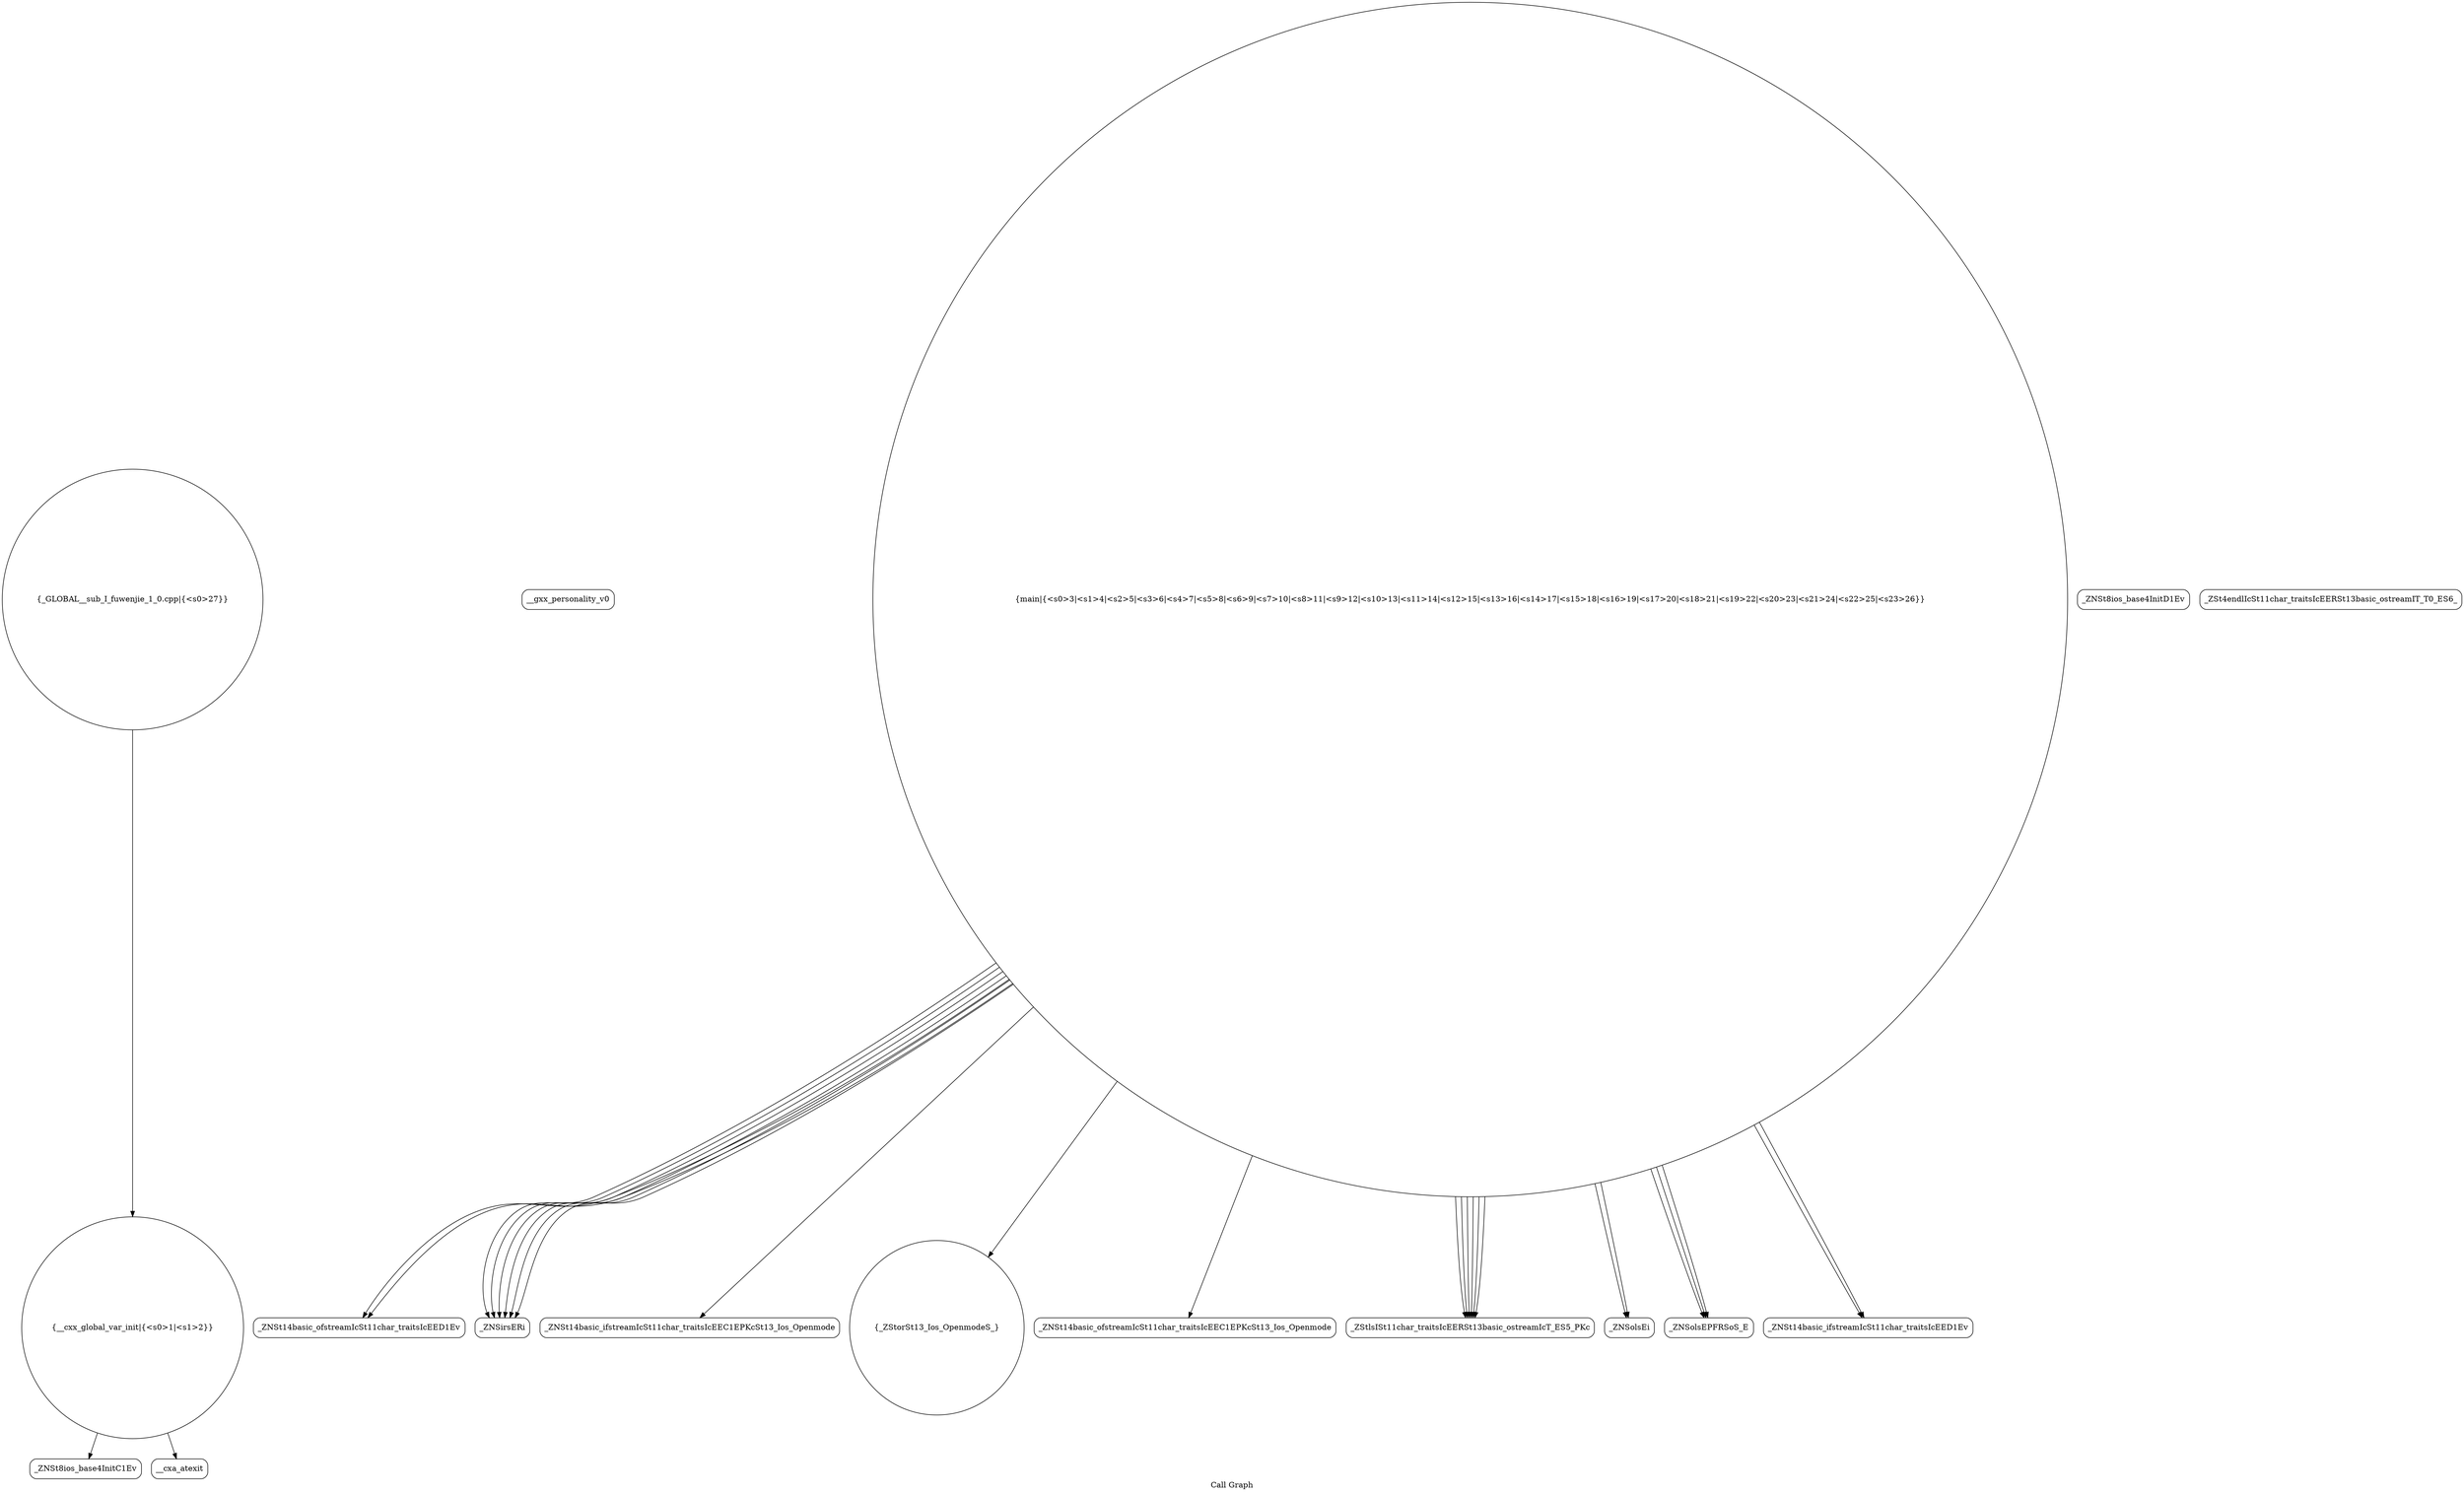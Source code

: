 digraph "Call Graph" {
	label="Call Graph";

	Node0x5564e0a13db0 [shape=record,shape=circle,label="{__cxx_global_var_init|{<s0>1|<s1>2}}"];
	Node0x5564e0a13db0:s0 -> Node0x5564e0a14240[color=black];
	Node0x5564e0a13db0:s1 -> Node0x5564e0a14340[color=black];
	Node0x5564e0a14540 [shape=record,shape=Mrecord,label="{__gxx_personality_v0}"];
	Node0x5564e0a148c0 [shape=record,shape=Mrecord,label="{_ZNSt14basic_ofstreamIcSt11char_traitsIcEED1Ev}"];
	Node0x5564e0a142c0 [shape=record,shape=Mrecord,label="{_ZNSt8ios_base4InitD1Ev}"];
	Node0x5564e0a14640 [shape=record,shape=Mrecord,label="{_ZNSirsERi}"];
	Node0x5564e0a149c0 [shape=record,shape=circle,label="{_GLOBAL__sub_I_fuwenjie_1_0.cpp|{<s0>27}}"];
	Node0x5564e0a149c0:s0 -> Node0x5564e0a13db0[color=black];
	Node0x5564e0a143c0 [shape=record,shape=circle,label="{main|{<s0>3|<s1>4|<s2>5|<s3>6|<s4>7|<s5>8|<s6>9|<s7>10|<s8>11|<s9>12|<s10>13|<s11>14|<s12>15|<s13>16|<s14>17|<s15>18|<s16>19|<s17>20|<s18>21|<s19>22|<s20>23|<s21>24|<s22>25|<s23>26}}"];
	Node0x5564e0a143c0:s0 -> Node0x5564e0a14440[color=black];
	Node0x5564e0a143c0:s1 -> Node0x5564e0a144c0[color=black];
	Node0x5564e0a143c0:s2 -> Node0x5564e0a145c0[color=black];
	Node0x5564e0a143c0:s3 -> Node0x5564e0a14640[color=black];
	Node0x5564e0a143c0:s4 -> Node0x5564e0a14640[color=black];
	Node0x5564e0a143c0:s5 -> Node0x5564e0a14640[color=black];
	Node0x5564e0a143c0:s6 -> Node0x5564e0a14640[color=black];
	Node0x5564e0a143c0:s7 -> Node0x5564e0a14640[color=black];
	Node0x5564e0a143c0:s8 -> Node0x5564e0a14640[color=black];
	Node0x5564e0a143c0:s9 -> Node0x5564e0a148c0[color=black];
	Node0x5564e0a143c0:s10 -> Node0x5564e0a146c0[color=black];
	Node0x5564e0a143c0:s11 -> Node0x5564e0a14740[color=black];
	Node0x5564e0a143c0:s12 -> Node0x5564e0a147c0[color=black];
	Node0x5564e0a143c0:s13 -> Node0x5564e0a146c0[color=black];
	Node0x5564e0a143c0:s14 -> Node0x5564e0a14740[color=black];
	Node0x5564e0a143c0:s15 -> Node0x5564e0a146c0[color=black];
	Node0x5564e0a143c0:s16 -> Node0x5564e0a146c0[color=black];
	Node0x5564e0a143c0:s17 -> Node0x5564e0a147c0[color=black];
	Node0x5564e0a143c0:s18 -> Node0x5564e0a146c0[color=black];
	Node0x5564e0a143c0:s19 -> Node0x5564e0a146c0[color=black];
	Node0x5564e0a143c0:s20 -> Node0x5564e0a147c0[color=black];
	Node0x5564e0a143c0:s21 -> Node0x5564e0a148c0[color=black];
	Node0x5564e0a143c0:s22 -> Node0x5564e0a14940[color=black];
	Node0x5564e0a143c0:s23 -> Node0x5564e0a14940[color=black];
	Node0x5564e0a14740 [shape=record,shape=Mrecord,label="{_ZNSolsEi}"];
	Node0x5564e0a144c0 [shape=record,shape=circle,label="{_ZStorSt13_Ios_OpenmodeS_}"];
	Node0x5564e0a14840 [shape=record,shape=Mrecord,label="{_ZSt4endlIcSt11char_traitsIcEERSt13basic_ostreamIT_T0_ES6_}"];
	Node0x5564e0a14240 [shape=record,shape=Mrecord,label="{_ZNSt8ios_base4InitC1Ev}"];
	Node0x5564e0a145c0 [shape=record,shape=Mrecord,label="{_ZNSt14basic_ofstreamIcSt11char_traitsIcEEC1EPKcSt13_Ios_Openmode}"];
	Node0x5564e0a14940 [shape=record,shape=Mrecord,label="{_ZNSt14basic_ifstreamIcSt11char_traitsIcEED1Ev}"];
	Node0x5564e0a14340 [shape=record,shape=Mrecord,label="{__cxa_atexit}"];
	Node0x5564e0a146c0 [shape=record,shape=Mrecord,label="{_ZStlsISt11char_traitsIcEERSt13basic_ostreamIcT_ES5_PKc}"];
	Node0x5564e0a14440 [shape=record,shape=Mrecord,label="{_ZNSt14basic_ifstreamIcSt11char_traitsIcEEC1EPKcSt13_Ios_Openmode}"];
	Node0x5564e0a147c0 [shape=record,shape=Mrecord,label="{_ZNSolsEPFRSoS_E}"];
}
